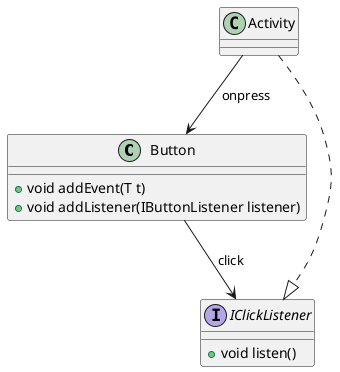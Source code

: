 @startuml
'https://plantuml.com/class-diagram

' Subject
class Button {
    + void addEvent(T t)
    + void addListener(IButtonListener listener)
}

interface IClickListener {
    + void listen()
}

' Observer
class Activity {
}

Button --> IClickListener : "click"
Activity ..|> IClickListener
Activity --> Button : "onpress"

@enduml
